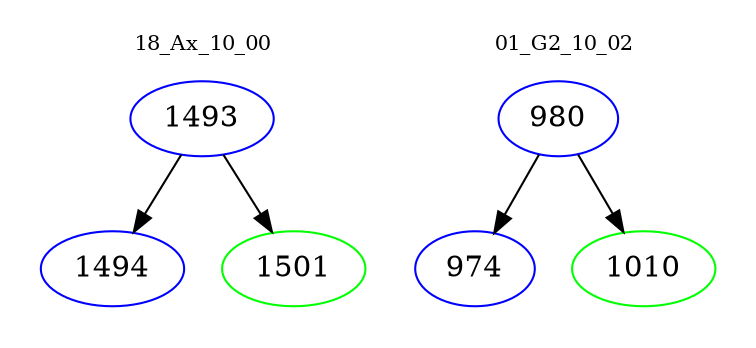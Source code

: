 digraph{
subgraph cluster_0 {
color = white
label = "18_Ax_10_00";
fontsize=10;
T0_1493 [label="1493", color="blue"]
T0_1493 -> T0_1494 [color="black"]
T0_1494 [label="1494", color="blue"]
T0_1493 -> T0_1501 [color="black"]
T0_1501 [label="1501", color="green"]
}
subgraph cluster_1 {
color = white
label = "01_G2_10_02";
fontsize=10;
T1_980 [label="980", color="blue"]
T1_980 -> T1_974 [color="black"]
T1_974 [label="974", color="blue"]
T1_980 -> T1_1010 [color="black"]
T1_1010 [label="1010", color="green"]
}
}
